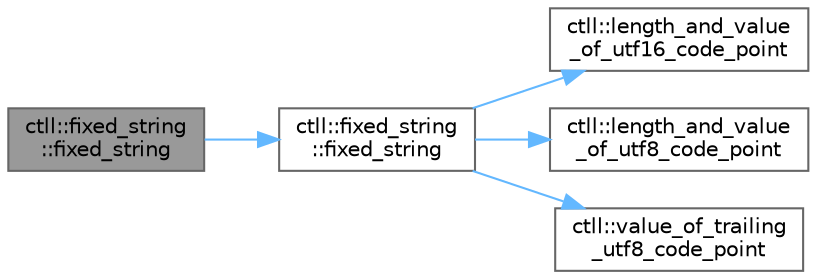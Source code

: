 digraph "ctll::fixed_string::fixed_string"
{
 // LATEX_PDF_SIZE
  bgcolor="transparent";
  edge [fontname=Helvetica,fontsize=10,labelfontname=Helvetica,labelfontsize=10];
  node [fontname=Helvetica,fontsize=10,shape=box,height=0.2,width=0.4];
  rankdir="LR";
  Node1 [id="Node000001",label="ctll::fixed_string\l::fixed_string",height=0.2,width=0.4,color="gray40", fillcolor="grey60", style="filled", fontcolor="black",tooltip=" "];
  Node1 -> Node2 [id="edge1_Node000001_Node000002",color="steelblue1",style="solid",tooltip=" "];
  Node2 [id="Node000002",label="ctll::fixed_string\l::fixed_string",height=0.2,width=0.4,color="grey40", fillcolor="white", style="filled",URL="$structctll_1_1fixed__string.html#a6422d691c6cb2b6fe7d230d4481fd402",tooltip=" "];
  Node2 -> Node3 [id="edge2_Node000002_Node000003",color="steelblue1",style="solid",tooltip=" "];
  Node3 [id="Node000003",label="ctll::length_and_value\l_of_utf16_code_point",height=0.2,width=0.4,color="grey40", fillcolor="white", style="filled",URL="$namespacectll.html#a14e662ab3767ee14ebd9a5fda2fd1e46",tooltip=" "];
  Node2 -> Node4 [id="edge3_Node000002_Node000004",color="steelblue1",style="solid",tooltip=" "];
  Node4 [id="Node000004",label="ctll::length_and_value\l_of_utf8_code_point",height=0.2,width=0.4,color="grey40", fillcolor="white", style="filled",URL="$namespacectll.html#a1880cce691b5a2bb6430b4659eadfb12",tooltip=" "];
  Node2 -> Node5 [id="edge4_Node000002_Node000005",color="steelblue1",style="solid",tooltip=" "];
  Node5 [id="Node000005",label="ctll::value_of_trailing\l_utf8_code_point",height=0.2,width=0.4,color="grey40", fillcolor="white", style="filled",URL="$namespacectll.html#a288e6cdac9e9a1779b57d6cdd07212b1",tooltip=" "];
}
